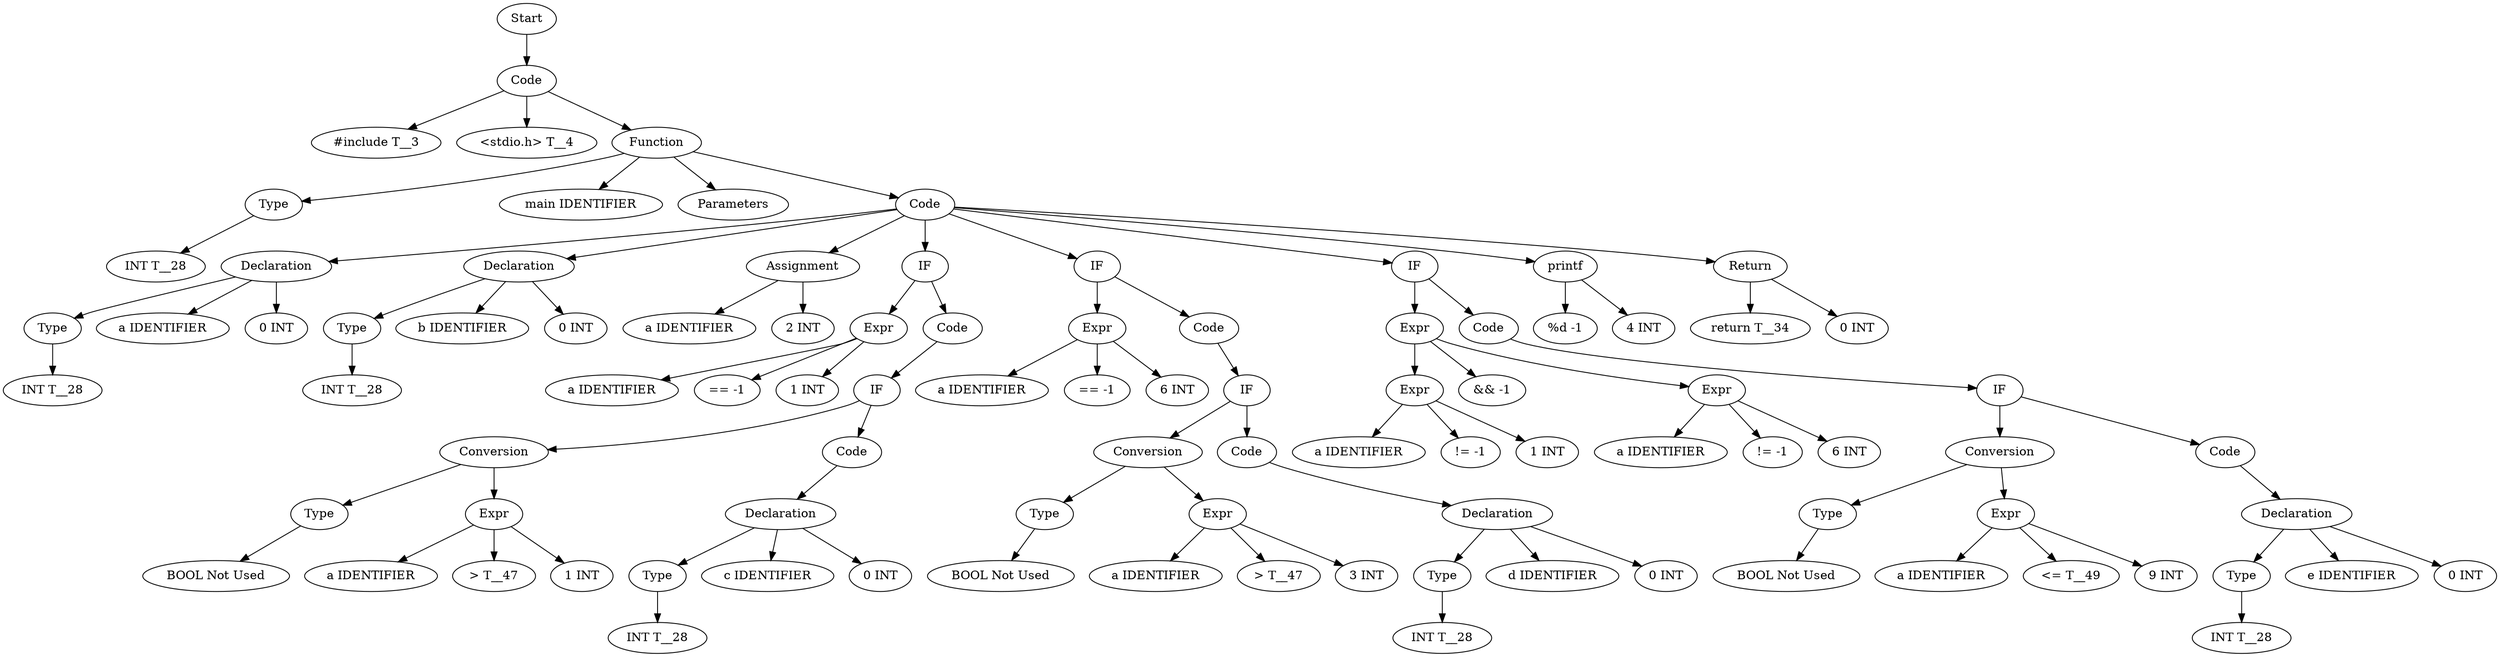 digraph AST {
  "136192601009136" [label="Start"];
  "136192601009136" -> "136192601008512";
  "136192601008512" [label="Code"];
  "136192601008512" -> "136192600999632";
  "136192601008512" -> "136192601012880";
  "136192601008512" -> "136192601012352";
  "136192600999632" [label="#include T__3"];
  "136192601012880" [label="<stdio.h> T__4"];
  "136192601012352" [label="Function"];
  "136192601012352" -> "136192601009232";
  "136192601012352" -> "136192601011824";
  "136192601012352" -> "136192601013840";
  "136192601012352" -> "136192601009184";
  "136192601009232" [label="Type"];
  "136192601009232" -> "136192601010288";
  "136192601010288" [label="INT T__28"];
  "136192601011824" [label="main IDENTIFIER"];
  "136192601013840" [label="Parameters"];
  "136192601009184" [label="Code"];
  "136192601009184" -> "136192599082704";
  "136192601009184" -> "136192599087648";
  "136192601009184" -> "136192599085920";
  "136192601009184" -> "136192599083184";
  "136192601009184" -> "136192599083952";
  "136192601009184" -> "136192599081648";
  "136192601009184" -> "136192599091104";
  "136192601009184" -> "136192599091584";
  "136192599082704" [label="Declaration"];
  "136192599082704" -> "136192599084048";
  "136192599082704" -> "136192599084912";
  "136192599082704" -> "136192599085248";
  "136192599084048" [label="Type"];
  "136192599084048" -> "136192599084240";
  "136192599084240" [label="INT T__28"];
  "136192599084912" [label="a IDENTIFIER"];
  "136192599085248" [label="0 INT"];
  "136192599087648" [label="Declaration"];
  "136192599087648" -> "136192599082368";
  "136192599087648" -> "136192599082416";
  "136192599087648" -> "136192599083472";
  "136192599082368" [label="Type"];
  "136192599082368" -> "136192599082992";
  "136192599082992" [label="INT T__28"];
  "136192599082416" [label="b IDENTIFIER"];
  "136192599083472" [label="0 INT"];
  "136192599085920" [label="Assignment"];
  "136192599085920" -> "136192599085008";
  "136192599085920" -> "136192599082944";
  "136192599085008" [label="a IDENTIFIER"];
  "136192599082944" [label="2 INT"];
  "136192599083184" [label="IF"];
  "136192599083184" -> "136192599084768";
  "136192599083184" -> "136192599090096";
  "136192599084768" [label="Expr"];
  "136192599084768" -> "136192599083424";
  "136192599084768" -> "136192599085968";
  "136192599084768" -> "136192599081696";
  "136192599083424" [label="a IDENTIFIER"];
  "136192599085968" [label="== -1"];
  "136192599081696" [label="1 INT"];
  "136192599090096" [label="Code"];
  "136192599090096" -> "136192599083712";
  "136192599083712" [label="IF"];
  "136192599083712" -> "136192599084720";
  "136192599083712" -> "136192599082656";
  "136192599084720" [label="Conversion"];
  "136192599084720" -> "136192599085728";
  "136192599084720" -> "136192599090288";
  "136192599085728" [label="Type"];
  "136192599085728" -> "136192599084672";
  "136192599084672" [label="BOOL Not Used"];
  "136192599090288" [label="Expr"];
  "136192599090288" -> "136192599083040";
  "136192599090288" -> "136192599087744";
  "136192599090288" -> "136192599088080";
  "136192599083040" [label="a IDENTIFIER"];
  "136192599087744" [label="> T__47"];
  "136192599088080" [label="1 INT"];
  "136192599082656" [label="Code"];
  "136192599082656" -> "136192599087792";
  "136192599087792" [label="Declaration"];
  "136192599087792" -> "136192599091344";
  "136192599087792" -> "136192599091296";
  "136192599087792" -> "136192599086976";
  "136192599091344" [label="Type"];
  "136192599091344" -> "136192599091248";
  "136192599091248" [label="INT T__28"];
  "136192599091296" [label="c IDENTIFIER"];
  "136192599086976" [label="0 INT"];
  "136192599083952" [label="IF"];
  "136192599083952" -> "136192599083616";
  "136192599083952" -> "136192599084624";
  "136192599083616" [label="Expr"];
  "136192599083616" -> "136192599087312";
  "136192599083616" -> "136192599087216";
  "136192599083616" -> "136192599087168";
  "136192599087312" [label="a IDENTIFIER"];
  "136192599087216" [label="== -1"];
  "136192599087168" [label="6 INT"];
  "136192599084624" [label="Code"];
  "136192599084624" -> "136192599091200";
  "136192599091200" [label="IF"];
  "136192599091200" -> "136192599086928";
  "136192599091200" -> "136192599091152";
  "136192599086928" [label="Conversion"];
  "136192599086928" -> "136192599088752";
  "136192599086928" -> "136192599088560";
  "136192599088752" [label="Type"];
  "136192599088752" -> "136192599087264";
  "136192599087264" [label="BOOL Not Used"];
  "136192599088560" [label="Expr"];
  "136192599088560" -> "136192599090816";
  "136192599088560" -> "136192599081072";
  "136192599088560" -> "136192599086400";
  "136192599090816" [label="a IDENTIFIER"];
  "136192599081072" [label="> T__47"];
  "136192599086400" [label="3 INT"];
  "136192599091152" [label="Code"];
  "136192599091152" -> "136192599088224";
  "136192599088224" [label="Declaration"];
  "136192599088224" -> "136192599089376";
  "136192599088224" -> "136192599086880";
  "136192599088224" -> "136192599087120";
  "136192599089376" [label="Type"];
  "136192599089376" -> "136192599089280";
  "136192599089280" [label="INT T__28"];
  "136192599086880" [label="d IDENTIFIER"];
  "136192599087120" [label="0 INT"];
  "136192599081648" [label="IF"];
  "136192599081648" -> "136192599088512";
  "136192599081648" -> "136192599088608";
  "136192599088512" [label="Expr"];
  "136192599088512" -> "136192599089184";
  "136192599088512" -> "136192599091824";
  "136192599088512" -> "136192599091632";
  "136192599089184" [label="Expr"];
  "136192599089184" -> "136192599091776";
  "136192599089184" -> "136192599091728";
  "136192599089184" -> "136192599091680";
  "136192599091776" [label="a IDENTIFIER"];
  "136192599091728" [label="!= -1"];
  "136192599091680" [label="1 INT"];
  "136192599091824" [label="&& -1"];
  "136192599091632" [label="Expr"];
  "136192599091632" -> "136192599091440";
  "136192599091632" -> "136192599091536";
  "136192599091632" -> "136192599087360";
  "136192599091440" [label="a IDENTIFIER"];
  "136192599091536" [label="!= -1"];
  "136192599087360" [label="6 INT"];
  "136192599088608" [label="Code"];
  "136192599088608" -> "136192599091488";
  "136192599091488" [label="IF"];
  "136192599091488" -> "136192599091392";
  "136192599091488" -> "136192599086592";
  "136192599091392" [label="Conversion"];
  "136192599091392" -> "136192599086784";
  "136192599091392" -> "136192599086640";
  "136192599086784" [label="Type"];
  "136192599086784" -> "136192599086832";
  "136192599086832" [label="BOOL Not Used"];
  "136192599086640" [label="Expr"];
  "136192599086640" -> "136192599087840";
  "136192599086640" -> "136192599088272";
  "136192599086640" -> "136192599088368";
  "136192599087840" [label="a IDENTIFIER"];
  "136192599088272" [label="<= T__49"];
  "136192599088368" [label="9 INT"];
  "136192599086592" [label="Code"];
  "136192599086592" -> "136192599081216";
  "136192599081216" [label="Declaration"];
  "136192599081216" -> "136192599081264";
  "136192599081216" -> "136192599089328";
  "136192599081216" -> "136192599089088";
  "136192599081264" [label="Type"];
  "136192599081264" -> "136192599081360";
  "136192599081360" [label="INT T__28"];
  "136192599089328" [label="e IDENTIFIER"];
  "136192599089088" [label="0 INT"];
  "136192599091104" [label="printf"];
  "136192599091104" -> "136192599088128";
  "136192599091104" -> "136192599088416";
  "136192599088128" [label="%d -1"];
  "136192599088416" [label="4 INT"];
  "136192599091584" [label="Return"];
  "136192599091584" -> "136192599088176";
  "136192599091584" -> "136192599089136";
  "136192599088176" [label="return T__34"];
  "136192599089136" [label="0 INT"];
}
